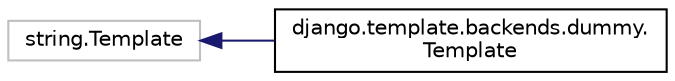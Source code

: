 digraph "Graphical Class Hierarchy"
{
 // LATEX_PDF_SIZE
  edge [fontname="Helvetica",fontsize="10",labelfontname="Helvetica",labelfontsize="10"];
  node [fontname="Helvetica",fontsize="10",shape=record];
  rankdir="LR";
  Node3406 [label="string.Template",height=0.2,width=0.4,color="grey75", fillcolor="white", style="filled",tooltip=" "];
  Node3406 -> Node0 [dir="back",color="midnightblue",fontsize="10",style="solid",fontname="Helvetica"];
  Node0 [label="django.template.backends.dummy.\lTemplate",height=0.2,width=0.4,color="black", fillcolor="white", style="filled",URL="$d1/df4/classdjango_1_1template_1_1backends_1_1dummy_1_1_template.html",tooltip=" "];
}
